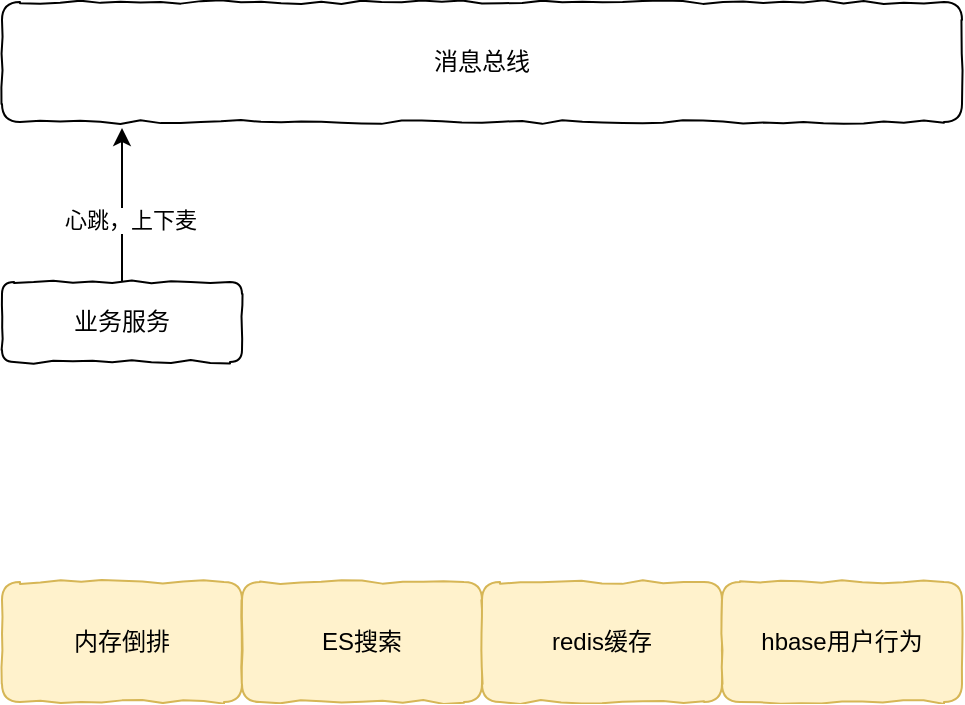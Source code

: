 <mxfile version="13.10.4" type="github">
  <diagram id="AUU8yqSeqHQyX3ru-vRn" name="Page-1">
    <mxGraphModel dx="946" dy="591" grid="1" gridSize="10" guides="1" tooltips="1" connect="1" arrows="1" fold="1" page="1" pageScale="1" pageWidth="827" pageHeight="1169" math="0" shadow="0">
      <root>
        <mxCell id="0" />
        <mxCell id="1" parent="0" />
        <mxCell id="DqiCOa37YYN-CVxIYkIi-1" value="内存倒排" style="rounded=1;whiteSpace=wrap;html=1;fillColor=#fff2cc;strokeColor=#d6b656;sketch=0;comic=1;" vertex="1" parent="1">
          <mxGeometry x="120" y="340" width="120" height="60" as="geometry" />
        </mxCell>
        <mxCell id="DqiCOa37YYN-CVxIYkIi-2" value="ES搜索" style="rounded=1;whiteSpace=wrap;html=1;fillColor=#fff2cc;strokeColor=#d6b656;sketch=0;comic=1;" vertex="1" parent="1">
          <mxGeometry x="240" y="340" width="120" height="60" as="geometry" />
        </mxCell>
        <mxCell id="DqiCOa37YYN-CVxIYkIi-3" value="redis缓存" style="rounded=1;whiteSpace=wrap;html=1;fillColor=#fff2cc;strokeColor=#d6b656;sketch=0;comic=1;" vertex="1" parent="1">
          <mxGeometry x="360" y="340" width="120" height="60" as="geometry" />
        </mxCell>
        <mxCell id="DqiCOa37YYN-CVxIYkIi-4" value="hbase用户行为" style="rounded=1;whiteSpace=wrap;html=1;fillColor=#fff2cc;strokeColor=#d6b656;sketch=0;comic=1;" vertex="1" parent="1">
          <mxGeometry x="480" y="340" width="120" height="60" as="geometry" />
        </mxCell>
        <mxCell id="DqiCOa37YYN-CVxIYkIi-10" style="edgeStyle=orthogonalEdgeStyle;rounded=0;orthogonalLoop=1;jettySize=auto;html=1;entryX=0.125;entryY=1.05;entryDx=0;entryDy=0;entryPerimeter=0;" edge="1" parent="1" source="DqiCOa37YYN-CVxIYkIi-7" target="DqiCOa37YYN-CVxIYkIi-9">
          <mxGeometry relative="1" as="geometry" />
        </mxCell>
        <mxCell id="DqiCOa37YYN-CVxIYkIi-14" value="心跳，上下麦" style="edgeLabel;html=1;align=center;verticalAlign=middle;resizable=0;points=[];" vertex="1" connectable="0" parent="DqiCOa37YYN-CVxIYkIi-10">
          <mxGeometry x="-0.195" y="-4" relative="1" as="geometry">
            <mxPoint as="offset" />
          </mxGeometry>
        </mxCell>
        <mxCell id="DqiCOa37YYN-CVxIYkIi-7" value="业务服务" style="rounded=1;whiteSpace=wrap;html=1;comic=1;sketch=0;gradientColor=#ffffff;" vertex="1" parent="1">
          <mxGeometry x="120" y="190" width="120" height="40" as="geometry" />
        </mxCell>
        <mxCell id="DqiCOa37YYN-CVxIYkIi-9" value="消息总线" style="rounded=1;whiteSpace=wrap;html=1;comic=1;sketch=0;gradientColor=#ffffff;" vertex="1" parent="1">
          <mxGeometry x="120" y="50" width="480" height="60" as="geometry" />
        </mxCell>
      </root>
    </mxGraphModel>
  </diagram>
</mxfile>
